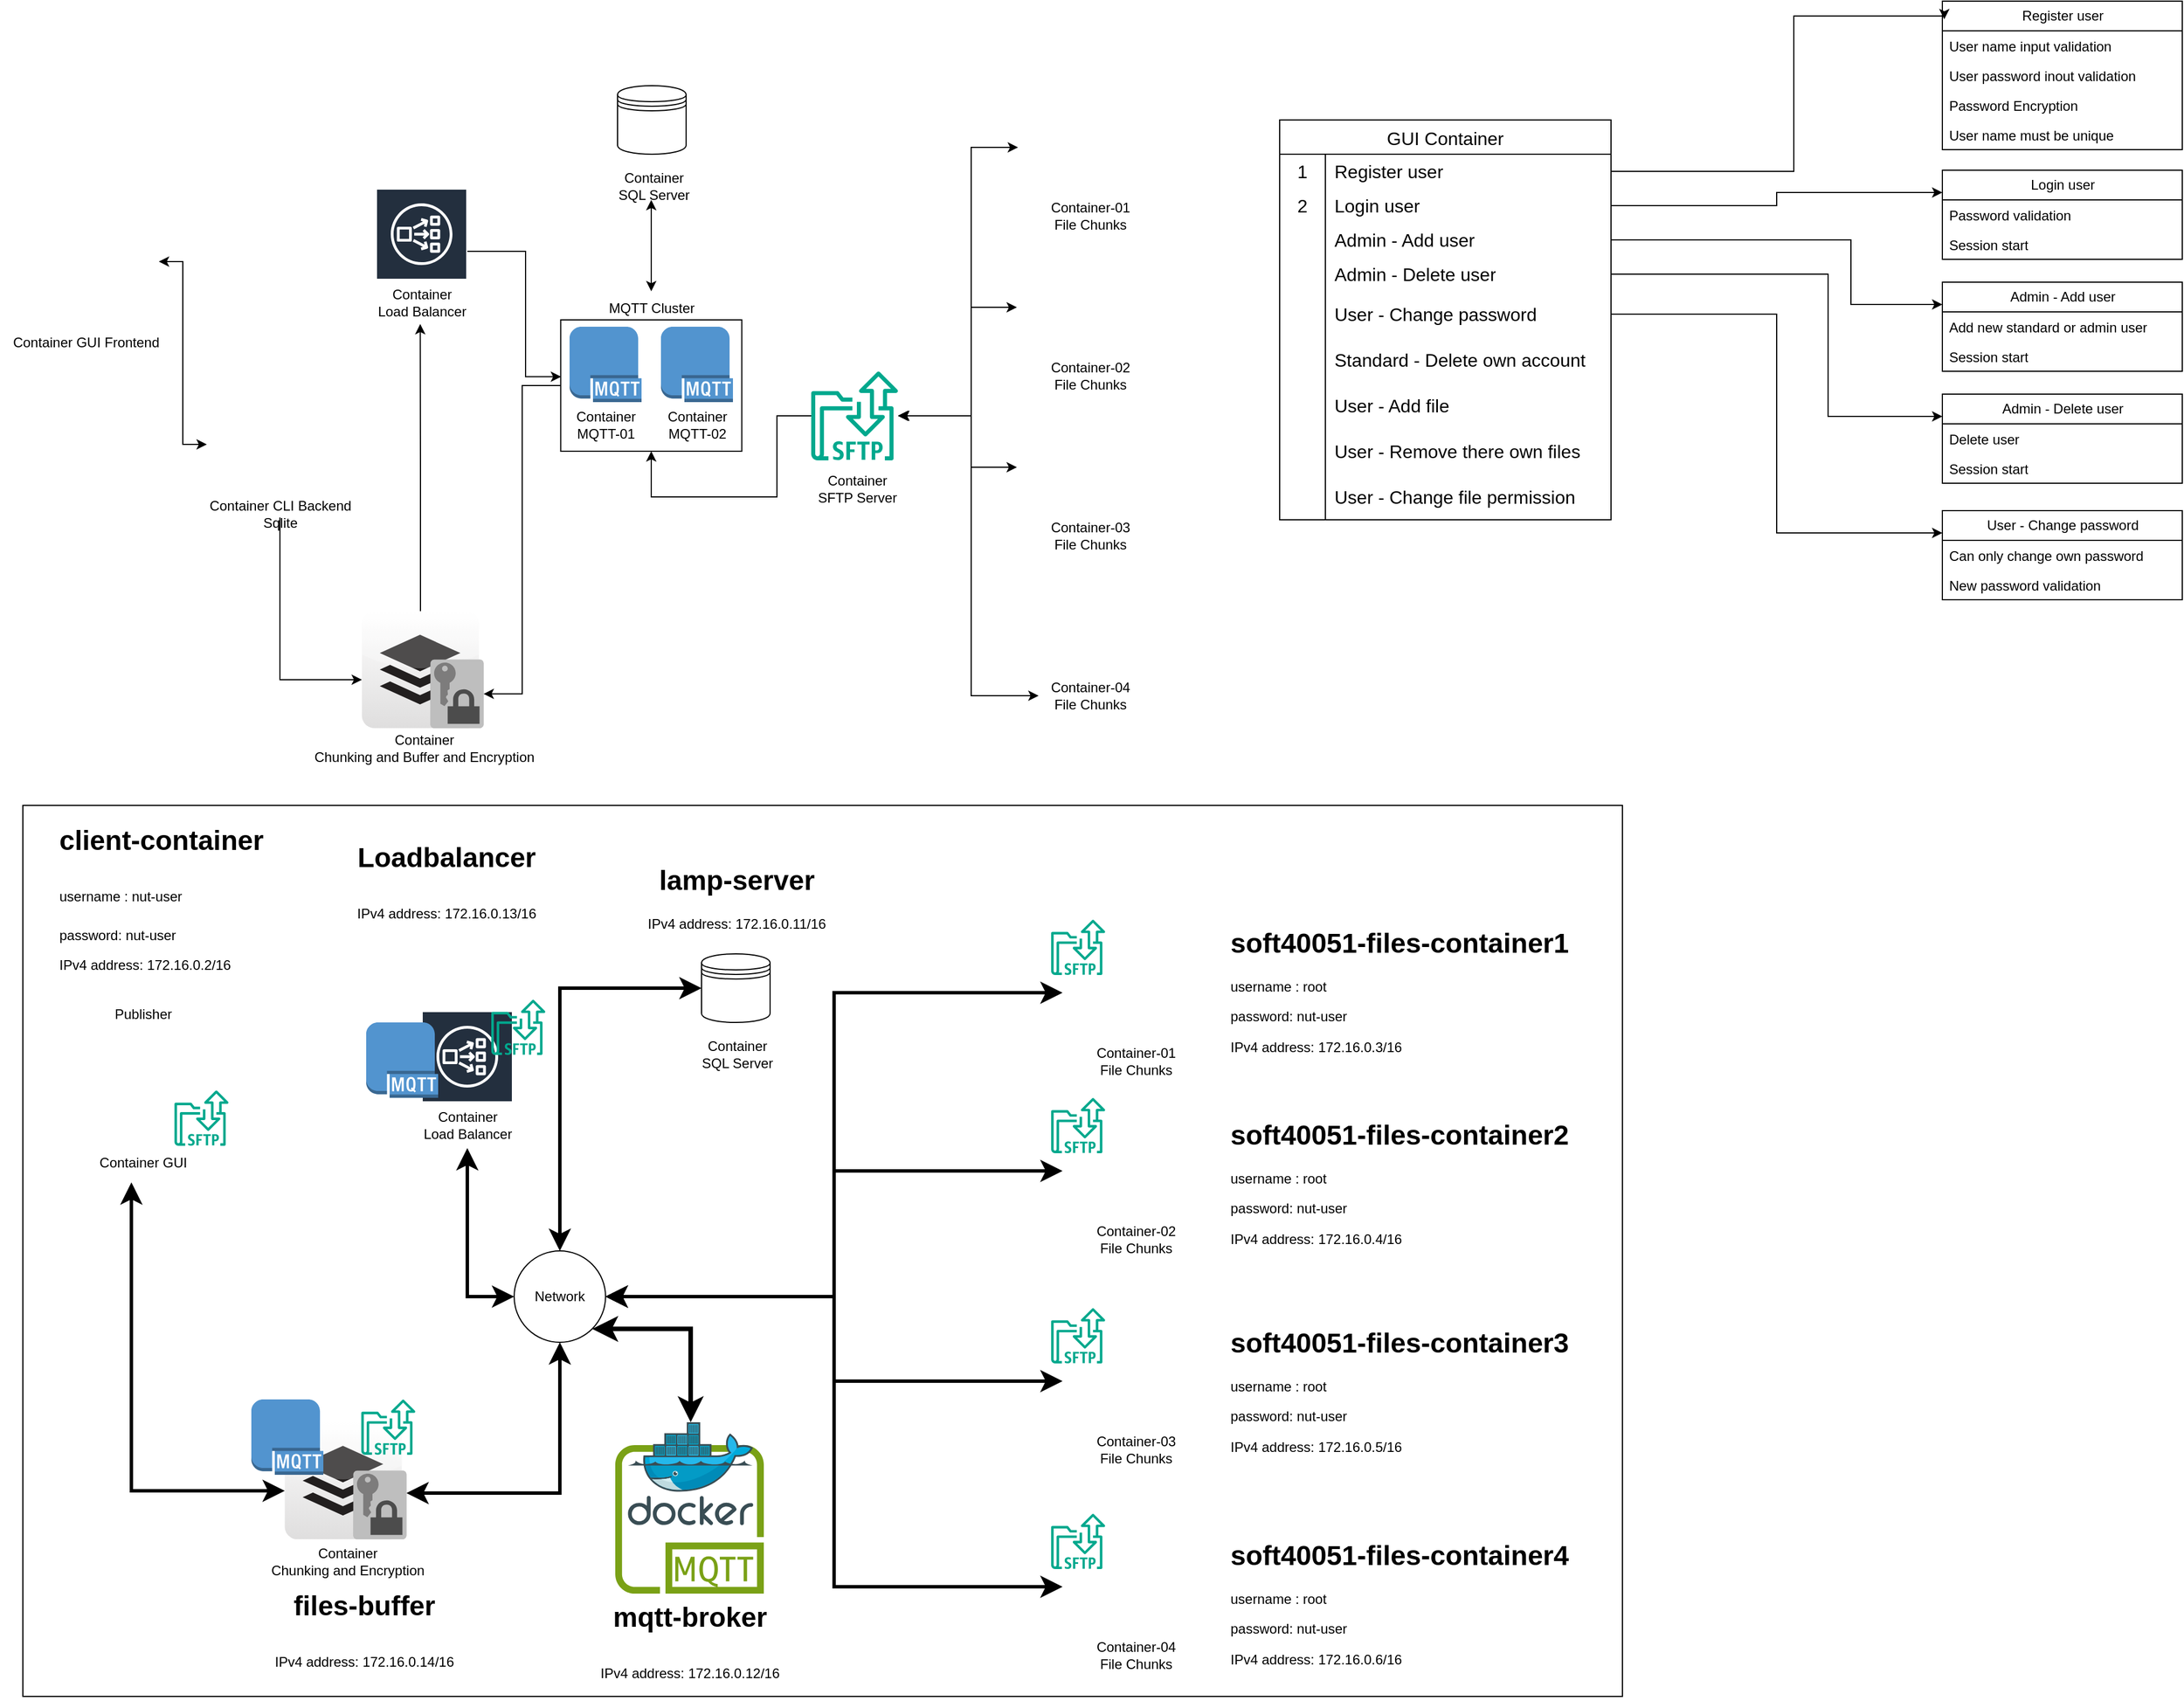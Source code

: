 <mxfile version="26.0.5">
  <diagram name="Page-1" id="fBCxJr5UXrpwC9snXGX0">
    <mxGraphModel dx="1466" dy="871" grid="1" gridSize="10" guides="1" tooltips="1" connect="1" arrows="1" fold="1" page="1" pageScale="1" pageWidth="827" pageHeight="1169" math="0" shadow="0">
      <root>
        <mxCell id="0" />
        <mxCell id="1" parent="0" />
        <mxCell id="r5tsoQ7lE0ctUDleTC7W-1" value="" style="rounded=0;whiteSpace=wrap;html=1;movable=1;resizable=1;rotatable=1;deletable=1;editable=1;locked=0;connectable=1;" vertex="1" parent="1">
          <mxGeometry x="50" y="740" width="1400" height="780" as="geometry" />
        </mxCell>
        <mxCell id="r5tsoQ7lE0ctUDleTC7W-26" value="" style="shape=image;html=1;verticalAlign=top;verticalLabelPosition=bottom;labelBackgroundColor=#ffffff;imageAspect=0;aspect=fixed;image=https://cdn0.iconfinder.com/data/icons/social-media-2104/24/social_media_social_media_logo_docker-128.png" vertex="1" parent="1">
          <mxGeometry x="300" y="830" width="200" height="200" as="geometry" />
        </mxCell>
        <mxCell id="r5tsoQ7lE0ctUDleTC7W-25" value="" style="shape=image;html=1;verticalAlign=top;verticalLabelPosition=bottom;labelBackgroundColor=#ffffff;imageAspect=0;aspect=fixed;image=https://cdn0.iconfinder.com/data/icons/social-media-2104/24/social_media_social_media_logo_docker-128.png" vertex="1" parent="1">
          <mxGeometry x="200" y="1170" width="200" height="200" as="geometry" />
        </mxCell>
        <mxCell id="iENwheOLr7V-0xD90-o9-17" value="" style="group" parent="1" vertex="1" connectable="0">
          <mxGeometry x="200" y="360" width="150" height="145" as="geometry" />
        </mxCell>
        <mxCell id="iENwheOLr7V-0xD90-o9-15" value="Container CLI Backend&lt;div&gt;Sqlite&lt;/div&gt;" style="text;html=1;align=center;verticalAlign=middle;resizable=0;points=[];autosize=1;strokeColor=none;fillColor=none;" parent="iENwheOLr7V-0xD90-o9-17" vertex="1">
          <mxGeometry y="105" width="150" height="40" as="geometry" />
        </mxCell>
        <mxCell id="iENwheOLr7V-0xD90-o9-16" value="" style="shape=image;html=1;verticalAlign=top;verticalLabelPosition=bottom;labelBackgroundColor=#ffffff;imageAspect=0;aspect=fixed;image=https://cdn2.iconfinder.com/data/icons/boxicons-logos/24/bxl-docker-128.png" parent="iENwheOLr7V-0xD90-o9-17" vertex="1">
          <mxGeometry x="11" width="128" height="128" as="geometry" />
        </mxCell>
        <mxCell id="iENwheOLr7V-0xD90-o9-21" value="" style="group" parent="1" vertex="1" connectable="0">
          <mxGeometry x="30" y="200" width="150" height="150" as="geometry" />
        </mxCell>
        <mxCell id="iENwheOLr7V-0xD90-o9-4" value="Container GUI Frontend" style="text;html=1;align=center;verticalAlign=middle;resizable=0;points=[];autosize=1;strokeColor=none;fillColor=none;" parent="iENwheOLr7V-0xD90-o9-21" vertex="1">
          <mxGeometry y="120" width="150" height="30" as="geometry" />
        </mxCell>
        <mxCell id="iENwheOLr7V-0xD90-o9-20" value="" style="shape=image;html=1;verticalAlign=top;verticalLabelPosition=bottom;labelBackgroundColor=#ffffff;imageAspect=0;aspect=fixed;image=https://cdn2.iconfinder.com/data/icons/boxicons-logos/24/bxl-docker-128.png" parent="iENwheOLr7V-0xD90-o9-21" vertex="1">
          <mxGeometry x="11" width="128" height="128" as="geometry" />
        </mxCell>
        <mxCell id="iENwheOLr7V-0xD90-o9-31" value="" style="group" parent="1" vertex="1" connectable="0">
          <mxGeometry x="920" y="100" width="128" height="144" as="geometry" />
        </mxCell>
        <mxCell id="iENwheOLr7V-0xD90-o9-22" value="" style="shape=image;html=1;verticalAlign=top;verticalLabelPosition=bottom;labelBackgroundColor=#ffffff;imageAspect=0;aspect=fixed;image=https://cdn1.iconfinder.com/data/icons/unicons-line-vol-3/24/docker-128.png" parent="iENwheOLr7V-0xD90-o9-31" vertex="1">
          <mxGeometry width="128" height="128" as="geometry" />
        </mxCell>
        <mxCell id="iENwheOLr7V-0xD90-o9-23" value="Container-01&lt;div&gt;File Chunks&lt;/div&gt;" style="text;html=1;align=center;verticalAlign=middle;resizable=0;points=[];autosize=1;strokeColor=none;fillColor=none;" parent="iENwheOLr7V-0xD90-o9-31" vertex="1">
          <mxGeometry x="19" y="104" width="90" height="40" as="geometry" />
        </mxCell>
        <mxCell id="iENwheOLr7V-0xD90-o9-32" value="" style="group" parent="1" vertex="1" connectable="0">
          <mxGeometry x="920" y="240" width="128" height="144" as="geometry" />
        </mxCell>
        <mxCell id="iENwheOLr7V-0xD90-o9-27" value="" style="shape=image;html=1;verticalAlign=top;verticalLabelPosition=bottom;labelBackgroundColor=#ffffff;imageAspect=0;aspect=fixed;image=https://cdn1.iconfinder.com/data/icons/unicons-line-vol-3/24/docker-128.png" parent="iENwheOLr7V-0xD90-o9-32" vertex="1">
          <mxGeometry width="128" height="128" as="geometry" />
        </mxCell>
        <mxCell id="iENwheOLr7V-0xD90-o9-28" value="Container-02&lt;div&gt;File Chunks&lt;/div&gt;" style="text;html=1;align=center;verticalAlign=middle;resizable=0;points=[];autosize=1;strokeColor=none;fillColor=none;" parent="iENwheOLr7V-0xD90-o9-32" vertex="1">
          <mxGeometry x="19" y="104" width="90" height="40" as="geometry" />
        </mxCell>
        <mxCell id="iENwheOLr7V-0xD90-o9-33" value="" style="group" parent="1" vertex="1" connectable="0">
          <mxGeometry x="920" y="380" width="128" height="144" as="geometry" />
        </mxCell>
        <mxCell id="iENwheOLr7V-0xD90-o9-29" value="" style="shape=image;html=1;verticalAlign=top;verticalLabelPosition=bottom;labelBackgroundColor=#ffffff;imageAspect=0;aspect=fixed;image=https://cdn1.iconfinder.com/data/icons/unicons-line-vol-3/24/docker-128.png" parent="iENwheOLr7V-0xD90-o9-33" vertex="1">
          <mxGeometry width="128" height="128" as="geometry" />
        </mxCell>
        <mxCell id="iENwheOLr7V-0xD90-o9-30" value="Container-03&lt;div&gt;File Chunks&lt;/div&gt;" style="text;html=1;align=center;verticalAlign=middle;resizable=0;points=[];autosize=1;strokeColor=none;fillColor=none;" parent="iENwheOLr7V-0xD90-o9-33" vertex="1">
          <mxGeometry x="19" y="104" width="90" height="40" as="geometry" />
        </mxCell>
        <mxCell id="iENwheOLr7V-0xD90-o9-34" value="" style="group" parent="1" vertex="1" connectable="0">
          <mxGeometry x="920" y="520" width="128" height="144" as="geometry" />
        </mxCell>
        <mxCell id="iENwheOLr7V-0xD90-o9-35" value="" style="shape=image;html=1;verticalAlign=top;verticalLabelPosition=bottom;labelBackgroundColor=#ffffff;imageAspect=0;aspect=fixed;image=https://cdn1.iconfinder.com/data/icons/unicons-line-vol-3/24/docker-128.png" parent="iENwheOLr7V-0xD90-o9-34" vertex="1">
          <mxGeometry width="128" height="128" as="geometry" />
        </mxCell>
        <mxCell id="iENwheOLr7V-0xD90-o9-36" value="Container-04&lt;div&gt;File Chunks&lt;/div&gt;" style="text;html=1;align=center;verticalAlign=middle;resizable=0;points=[];autosize=1;strokeColor=none;fillColor=none;" parent="iENwheOLr7V-0xD90-o9-34" vertex="1">
          <mxGeometry x="19" y="104" width="90" height="40" as="geometry" />
        </mxCell>
        <mxCell id="iENwheOLr7V-0xD90-o9-38" style="edgeStyle=orthogonalEdgeStyle;rounded=0;orthogonalLoop=1;jettySize=auto;html=1;entryX=0;entryY=0.5;entryDx=0;entryDy=0;startArrow=classic;startFill=1;" parent="1" source="iENwheOLr7V-0xD90-o9-20" target="iENwheOLr7V-0xD90-o9-16" edge="1">
          <mxGeometry relative="1" as="geometry" />
        </mxCell>
        <mxCell id="iENwheOLr7V-0xD90-o9-42" style="edgeStyle=orthogonalEdgeStyle;rounded=0;orthogonalLoop=1;jettySize=auto;html=1;startArrow=classic;startFill=1;" parent="1" edge="1">
          <mxGeometry relative="1" as="geometry">
            <mxPoint x="921" y="164" as="sourcePoint" />
            <mxPoint x="817" y="399" as="targetPoint" />
            <Array as="points">
              <mxPoint x="880" y="164" />
              <mxPoint x="880" y="399" />
            </Array>
          </mxGeometry>
        </mxCell>
        <mxCell id="iENwheOLr7V-0xD90-o9-43" style="edgeStyle=orthogonalEdgeStyle;rounded=0;orthogonalLoop=1;jettySize=auto;html=1;startArrow=classic;startFill=1;" parent="1" source="iENwheOLr7V-0xD90-o9-27" target="iENwheOLr7V-0xD90-o9-41" edge="1">
          <mxGeometry relative="1" as="geometry">
            <Array as="points">
              <mxPoint x="880" y="304" />
              <mxPoint x="880" y="399" />
            </Array>
          </mxGeometry>
        </mxCell>
        <mxCell id="iENwheOLr7V-0xD90-o9-44" style="edgeStyle=orthogonalEdgeStyle;rounded=0;orthogonalLoop=1;jettySize=auto;html=1;startArrow=classic;startFill=1;" parent="1" source="iENwheOLr7V-0xD90-o9-29" target="iENwheOLr7V-0xD90-o9-41" edge="1">
          <mxGeometry relative="1" as="geometry">
            <Array as="points">
              <mxPoint x="880" y="444" />
              <mxPoint x="880" y="399" />
            </Array>
          </mxGeometry>
        </mxCell>
        <mxCell id="iENwheOLr7V-0xD90-o9-45" style="edgeStyle=orthogonalEdgeStyle;rounded=0;orthogonalLoop=1;jettySize=auto;html=1;startArrow=classic;startFill=1;" parent="1" source="iENwheOLr7V-0xD90-o9-36" target="iENwheOLr7V-0xD90-o9-41" edge="1">
          <mxGeometry relative="1" as="geometry">
            <Array as="points">
              <mxPoint x="880" y="644" />
              <mxPoint x="880" y="399" />
            </Array>
          </mxGeometry>
        </mxCell>
        <mxCell id="iENwheOLr7V-0xD90-o9-51" value="" style="group" parent="1" vertex="1" connectable="0">
          <mxGeometry x="556.5" y="110" width="90" height="108" as="geometry" />
        </mxCell>
        <mxCell id="iENwheOLr7V-0xD90-o9-24" value="" style="shape=datastore;whiteSpace=wrap;html=1;" parent="iENwheOLr7V-0xD90-o9-51" vertex="1">
          <mxGeometry x="14" width="60" height="60" as="geometry" />
        </mxCell>
        <mxCell id="iENwheOLr7V-0xD90-o9-26" value="&lt;div&gt;Container&lt;/div&gt;SQL Server" style="text;html=1;align=center;verticalAlign=middle;resizable=0;points=[];autosize=1;strokeColor=none;fillColor=none;" parent="iENwheOLr7V-0xD90-o9-51" vertex="1">
          <mxGeometry y="68" width="90" height="40" as="geometry" />
        </mxCell>
        <mxCell id="iENwheOLr7V-0xD90-o9-53" value="" style="group" parent="1" vertex="1" connectable="0">
          <mxGeometry x="735" y="360" width="90" height="123" as="geometry" />
        </mxCell>
        <mxCell id="iENwheOLr7V-0xD90-o9-41" value="" style="sketch=0;outlineConnect=0;fontColor=#232F3E;gradientColor=none;fillColor=#01A88D;strokeColor=none;dashed=0;verticalLabelPosition=bottom;verticalAlign=top;align=center;html=1;fontSize=12;fontStyle=0;aspect=fixed;shape=mxgraph.aws4.transfer_for_sftp_resource;" parent="iENwheOLr7V-0xD90-o9-53" vertex="1">
          <mxGeometry x="5" width="76" height="78" as="geometry" />
        </mxCell>
        <mxCell id="iENwheOLr7V-0xD90-o9-52" value="&lt;div&gt;Container&lt;/div&gt;SFTP Server" style="text;html=1;align=center;verticalAlign=middle;resizable=0;points=[];autosize=1;strokeColor=none;fillColor=none;" parent="iENwheOLr7V-0xD90-o9-53" vertex="1">
          <mxGeometry y="83" width="90" height="40" as="geometry" />
        </mxCell>
        <mxCell id="iENwheOLr7V-0xD90-o9-58" value="" style="group" parent="1" vertex="1" connectable="0">
          <mxGeometry x="330" y="570" width="181" height="140" as="geometry" />
        </mxCell>
        <mxCell id="iENwheOLr7V-0xD90-o9-56" value="&lt;div&gt;Container&lt;/div&gt;Chunking and Buffer and Encryption" style="text;html=1;align=center;verticalAlign=middle;resizable=0;points=[];autosize=1;strokeColor=none;fillColor=none;" parent="iENwheOLr7V-0xD90-o9-58" vertex="1">
          <mxGeometry x="-39" y="100" width="220" height="40" as="geometry" />
        </mxCell>
        <mxCell id="iENwheOLr7V-0xD90-o9-57" value="" style="group" parent="iENwheOLr7V-0xD90-o9-58" vertex="1" connectable="0">
          <mxGeometry x="16.75" width="106.5" height="102.4" as="geometry" />
        </mxCell>
        <mxCell id="iENwheOLr7V-0xD90-o9-54" value="" style="dashed=0;outlineConnect=0;html=1;align=center;labelPosition=center;verticalLabelPosition=bottom;verticalAlign=top;shape=mxgraph.webicons.buffer;gradientColor=#DFDEDE" parent="iENwheOLr7V-0xD90-o9-57" vertex="1">
          <mxGeometry width="102.4" height="102.4" as="geometry" />
        </mxCell>
        <mxCell id="iENwheOLr7V-0xD90-o9-55" value="" style="outlineConnect=0;dashed=0;verticalLabelPosition=bottom;verticalAlign=top;align=center;html=1;shape=mxgraph.aws3.data_encryption_key;fillColor=#7D7C7C;gradientColor=none;" parent="iENwheOLr7V-0xD90-o9-57" vertex="1">
          <mxGeometry x="60" y="42.4" width="46.5" height="60" as="geometry" />
        </mxCell>
        <mxCell id="iENwheOLr7V-0xD90-o9-59" style="edgeStyle=orthogonalEdgeStyle;rounded=0;orthogonalLoop=1;jettySize=auto;html=1;" parent="1" source="iENwheOLr7V-0xD90-o9-16" target="iENwheOLr7V-0xD90-o9-54" edge="1">
          <mxGeometry relative="1" as="geometry">
            <Array as="points">
              <mxPoint x="275" y="630" />
            </Array>
          </mxGeometry>
        </mxCell>
        <mxCell id="iENwheOLr7V-0xD90-o9-60" style="edgeStyle=orthogonalEdgeStyle;rounded=0;orthogonalLoop=1;jettySize=auto;html=1;entryX=0.488;entryY=0.966;entryDx=0;entryDy=0;entryPerimeter=0;" parent="1" source="iENwheOLr7V-0xD90-o9-54" target="iENwheOLr7V-0xD90-o9-64" edge="1">
          <mxGeometry relative="1" as="geometry">
            <mxPoint x="399" y="330" as="targetPoint" />
          </mxGeometry>
        </mxCell>
        <mxCell id="iENwheOLr7V-0xD90-o9-61" style="edgeStyle=orthogonalEdgeStyle;rounded=0;orthogonalLoop=1;jettySize=auto;html=1;entryX=0.002;entryY=0.433;entryDx=0;entryDy=0;entryPerimeter=0;" parent="1" source="iENwheOLr7V-0xD90-o9-13" target="iENwheOLr7V-0xD90-o9-70" edge="1">
          <mxGeometry relative="1" as="geometry">
            <mxPoint x="500" y="350" as="targetPoint" />
            <Array as="points">
              <mxPoint x="490" y="255" />
              <mxPoint x="490" y="365" />
            </Array>
          </mxGeometry>
        </mxCell>
        <mxCell id="iENwheOLr7V-0xD90-o9-62" style="edgeStyle=orthogonalEdgeStyle;rounded=0;orthogonalLoop=1;jettySize=auto;html=1;startArrow=classic;startFill=1;" parent="1" source="iENwheOLr7V-0xD90-o9-18" edge="1">
          <mxGeometry relative="1" as="geometry">
            <mxPoint x="600" y="210" as="targetPoint" />
          </mxGeometry>
        </mxCell>
        <mxCell id="iENwheOLr7V-0xD90-o9-75" value="" style="group" parent="1" vertex="1" connectable="0">
          <mxGeometry x="520" y="290" width="160" height="140" as="geometry" />
        </mxCell>
        <mxCell id="iENwheOLr7V-0xD90-o9-18" value="&lt;div&gt;MQTT Cluster&lt;br&gt;&lt;/div&gt;" style="text;html=1;align=center;verticalAlign=middle;resizable=0;points=[];autosize=1;strokeColor=none;fillColor=none;" parent="iENwheOLr7V-0xD90-o9-75" vertex="1">
          <mxGeometry x="30" width="100" height="30" as="geometry" />
        </mxCell>
        <mxCell id="iENwheOLr7V-0xD90-o9-74" value="" style="group" parent="iENwheOLr7V-0xD90-o9-75" vertex="1" connectable="0">
          <mxGeometry y="25" width="160" height="115" as="geometry" />
        </mxCell>
        <mxCell id="iENwheOLr7V-0xD90-o9-70" value="" style="rounded=0;whiteSpace=wrap;html=1;" parent="iENwheOLr7V-0xD90-o9-74" vertex="1">
          <mxGeometry x="0.75" width="158.5" height="115" as="geometry" />
        </mxCell>
        <mxCell id="iENwheOLr7V-0xD90-o9-73" value="" style="group" parent="iENwheOLr7V-0xD90-o9-74" vertex="1" connectable="0">
          <mxGeometry y="6" width="160" height="106" as="geometry" />
        </mxCell>
        <mxCell id="iENwheOLr7V-0xD90-o9-71" value="" style="group" parent="iENwheOLr7V-0xD90-o9-73" vertex="1" connectable="0">
          <mxGeometry width="80" height="106" as="geometry" />
        </mxCell>
        <mxCell id="iENwheOLr7V-0xD90-o9-65" value="Container&lt;div&gt;MQTT-01&lt;/div&gt;" style="text;html=1;align=center;verticalAlign=middle;resizable=0;points=[];autosize=1;strokeColor=none;fillColor=none;" parent="iENwheOLr7V-0xD90-o9-71" vertex="1">
          <mxGeometry y="66" width="80" height="40" as="geometry" />
        </mxCell>
        <mxCell id="iENwheOLr7V-0xD90-o9-2" value="" style="outlineConnect=0;dashed=0;verticalLabelPosition=bottom;verticalAlign=top;align=center;html=1;shape=mxgraph.aws3.mqtt_protocol;fillColor=#5294CF;gradientColor=none;" parent="iENwheOLr7V-0xD90-o9-71" vertex="1">
          <mxGeometry x="8.5" width="63" height="66" as="geometry" />
        </mxCell>
        <mxCell id="iENwheOLr7V-0xD90-o9-72" value="" style="group" parent="iENwheOLr7V-0xD90-o9-73" vertex="1" connectable="0">
          <mxGeometry x="80" width="80" height="106" as="geometry" />
        </mxCell>
        <mxCell id="iENwheOLr7V-0xD90-o9-1" value="" style="outlineConnect=0;dashed=0;verticalLabelPosition=bottom;verticalAlign=top;align=center;html=1;shape=mxgraph.aws3.mqtt_protocol;fillColor=#5294CF;gradientColor=none;" parent="iENwheOLr7V-0xD90-o9-72" vertex="1">
          <mxGeometry x="8.5" width="63" height="66" as="geometry" />
        </mxCell>
        <mxCell id="iENwheOLr7V-0xD90-o9-66" value="Container&lt;div&gt;MQTT-02&lt;/div&gt;" style="text;html=1;align=center;verticalAlign=middle;resizable=0;points=[];autosize=1;strokeColor=none;fillColor=none;" parent="iENwheOLr7V-0xD90-o9-72" vertex="1">
          <mxGeometry y="66" width="80" height="40" as="geometry" />
        </mxCell>
        <mxCell id="iENwheOLr7V-0xD90-o9-67" style="edgeStyle=orthogonalEdgeStyle;rounded=0;orthogonalLoop=1;jettySize=auto;html=1;entryX=0.5;entryY=1;entryDx=0;entryDy=0;" parent="1" source="iENwheOLr7V-0xD90-o9-41" target="iENwheOLr7V-0xD90-o9-70" edge="1">
          <mxGeometry relative="1" as="geometry">
            <mxPoint x="600" y="440.0" as="targetPoint" />
            <Array as="points">
              <mxPoint x="710" y="399" />
              <mxPoint x="710" y="470" />
              <mxPoint x="600" y="470" />
            </Array>
          </mxGeometry>
        </mxCell>
        <mxCell id="iENwheOLr7V-0xD90-o9-76" value="" style="group" parent="1" vertex="1" connectable="0">
          <mxGeometry x="349" y="200" width="100" height="120" as="geometry" />
        </mxCell>
        <mxCell id="iENwheOLr7V-0xD90-o9-13" value="" style="sketch=0;outlineConnect=0;fontColor=#232F3E;gradientColor=none;strokeColor=#ffffff;fillColor=#232F3E;dashed=0;verticalLabelPosition=middle;verticalAlign=bottom;align=center;html=1;whiteSpace=wrap;fontSize=10;fontStyle=1;spacing=3;shape=mxgraph.aws4.productIcon;prIcon=mxgraph.aws4.network_load_balancer;" parent="iENwheOLr7V-0xD90-o9-76" vertex="1">
          <mxGeometry x="10" width="80" height="110" as="geometry" />
        </mxCell>
        <mxCell id="iENwheOLr7V-0xD90-o9-64" value="Container&lt;div&gt;Load Balancer&lt;/div&gt;" style="text;html=1;align=center;verticalAlign=middle;resizable=0;points=[];autosize=1;strokeColor=none;fillColor=none;" parent="iENwheOLr7V-0xD90-o9-76" vertex="1">
          <mxGeometry y="80" width="100" height="40" as="geometry" />
        </mxCell>
        <mxCell id="iENwheOLr7V-0xD90-o9-77" style="edgeStyle=orthogonalEdgeStyle;rounded=0;orthogonalLoop=1;jettySize=auto;html=1;entryX=1;entryY=0.5;entryDx=0;entryDy=0;entryPerimeter=0;" parent="1" source="iENwheOLr7V-0xD90-o9-70" target="iENwheOLr7V-0xD90-o9-55" edge="1">
          <mxGeometry relative="1" as="geometry" />
        </mxCell>
        <mxCell id="Zq17rg1jX2SKnbCowwP9-1" value="GUI Container" style="shape=table;startSize=30;container=1;collapsible=0;childLayout=tableLayout;fixedRows=1;rowLines=0;fontStyle=0;strokeColor=default;fontSize=16;" parent="1" vertex="1">
          <mxGeometry x="1150" y="140" width="290" height="350" as="geometry" />
        </mxCell>
        <mxCell id="Zq17rg1jX2SKnbCowwP9-2" value="" style="shape=tableRow;horizontal=0;startSize=0;swimlaneHead=0;swimlaneBody=0;top=0;left=0;bottom=0;right=0;collapsible=0;dropTarget=0;fillColor=none;points=[[0,0.5],[1,0.5]];portConstraint=eastwest;strokeColor=inherit;fontSize=16;" parent="Zq17rg1jX2SKnbCowwP9-1" vertex="1">
          <mxGeometry y="30" width="290" height="30" as="geometry" />
        </mxCell>
        <mxCell id="Zq17rg1jX2SKnbCowwP9-3" value="1" style="shape=partialRectangle;html=1;whiteSpace=wrap;connectable=0;fillColor=none;top=0;left=0;bottom=0;right=0;overflow=hidden;pointerEvents=1;strokeColor=inherit;fontSize=16;" parent="Zq17rg1jX2SKnbCowwP9-2" vertex="1">
          <mxGeometry width="40" height="30" as="geometry">
            <mxRectangle width="40" height="30" as="alternateBounds" />
          </mxGeometry>
        </mxCell>
        <mxCell id="Zq17rg1jX2SKnbCowwP9-4" value="Register user" style="shape=partialRectangle;html=1;whiteSpace=wrap;connectable=0;fillColor=none;top=0;left=0;bottom=0;right=0;align=left;spacingLeft=6;overflow=hidden;strokeColor=inherit;fontSize=16;" parent="Zq17rg1jX2SKnbCowwP9-2" vertex="1">
          <mxGeometry x="40" width="250" height="30" as="geometry">
            <mxRectangle width="250" height="30" as="alternateBounds" />
          </mxGeometry>
        </mxCell>
        <mxCell id="Zq17rg1jX2SKnbCowwP9-5" value="" style="shape=tableRow;horizontal=0;startSize=0;swimlaneHead=0;swimlaneBody=0;top=0;left=0;bottom=0;right=0;collapsible=0;dropTarget=0;fillColor=none;points=[[0,0.5],[1,0.5]];portConstraint=eastwest;strokeColor=inherit;fontSize=16;" parent="Zq17rg1jX2SKnbCowwP9-1" vertex="1">
          <mxGeometry y="60" width="290" height="30" as="geometry" />
        </mxCell>
        <mxCell id="Zq17rg1jX2SKnbCowwP9-6" value="2" style="shape=partialRectangle;html=1;whiteSpace=wrap;connectable=0;fillColor=none;top=0;left=0;bottom=0;right=0;overflow=hidden;strokeColor=inherit;fontSize=16;" parent="Zq17rg1jX2SKnbCowwP9-5" vertex="1">
          <mxGeometry width="40" height="30" as="geometry">
            <mxRectangle width="40" height="30" as="alternateBounds" />
          </mxGeometry>
        </mxCell>
        <mxCell id="Zq17rg1jX2SKnbCowwP9-7" value="Login user" style="shape=partialRectangle;html=1;whiteSpace=wrap;connectable=0;fillColor=none;top=0;left=0;bottom=0;right=0;align=left;spacingLeft=6;overflow=hidden;strokeColor=inherit;fontSize=16;" parent="Zq17rg1jX2SKnbCowwP9-5" vertex="1">
          <mxGeometry x="40" width="250" height="30" as="geometry">
            <mxRectangle width="250" height="30" as="alternateBounds" />
          </mxGeometry>
        </mxCell>
        <mxCell id="Zq17rg1jX2SKnbCowwP9-11" style="shape=tableRow;horizontal=0;startSize=0;swimlaneHead=0;swimlaneBody=0;top=0;left=0;bottom=0;right=0;collapsible=0;dropTarget=0;fillColor=none;points=[[0,0.5],[1,0.5]];portConstraint=eastwest;strokeColor=inherit;fontSize=16;" parent="Zq17rg1jX2SKnbCowwP9-1" vertex="1">
          <mxGeometry y="90" width="290" height="30" as="geometry" />
        </mxCell>
        <mxCell id="Zq17rg1jX2SKnbCowwP9-12" value="" style="shape=partialRectangle;html=1;whiteSpace=wrap;connectable=0;fillColor=none;top=0;left=0;bottom=0;right=0;overflow=hidden;strokeColor=inherit;fontSize=16;" parent="Zq17rg1jX2SKnbCowwP9-11" vertex="1">
          <mxGeometry width="40" height="30" as="geometry">
            <mxRectangle width="40" height="30" as="alternateBounds" />
          </mxGeometry>
        </mxCell>
        <mxCell id="Zq17rg1jX2SKnbCowwP9-13" value="Admin - Add user" style="shape=partialRectangle;html=1;whiteSpace=wrap;connectable=0;fillColor=none;top=0;left=0;bottom=0;right=0;align=left;spacingLeft=6;overflow=hidden;strokeColor=inherit;fontSize=16;" parent="Zq17rg1jX2SKnbCowwP9-11" vertex="1">
          <mxGeometry x="40" width="250" height="30" as="geometry">
            <mxRectangle width="250" height="30" as="alternateBounds" />
          </mxGeometry>
        </mxCell>
        <mxCell id="Zq17rg1jX2SKnbCowwP9-14" style="shape=tableRow;horizontal=0;startSize=0;swimlaneHead=0;swimlaneBody=0;top=0;left=0;bottom=0;right=0;collapsible=0;dropTarget=0;fillColor=none;points=[[0,0.5],[1,0.5]];portConstraint=eastwest;strokeColor=inherit;fontSize=16;" parent="Zq17rg1jX2SKnbCowwP9-1" vertex="1">
          <mxGeometry y="120" width="290" height="30" as="geometry" />
        </mxCell>
        <mxCell id="Zq17rg1jX2SKnbCowwP9-15" value="" style="shape=partialRectangle;html=1;whiteSpace=wrap;connectable=0;fillColor=none;top=0;left=0;bottom=0;right=0;overflow=hidden;strokeColor=inherit;fontSize=16;" parent="Zq17rg1jX2SKnbCowwP9-14" vertex="1">
          <mxGeometry width="40" height="30" as="geometry">
            <mxRectangle width="40" height="30" as="alternateBounds" />
          </mxGeometry>
        </mxCell>
        <mxCell id="Zq17rg1jX2SKnbCowwP9-16" value="Admin - Delete user" style="shape=partialRectangle;html=1;whiteSpace=wrap;connectable=0;fillColor=none;top=0;left=0;bottom=0;right=0;align=left;spacingLeft=6;overflow=hidden;strokeColor=inherit;fontSize=16;" parent="Zq17rg1jX2SKnbCowwP9-14" vertex="1">
          <mxGeometry x="40" width="250" height="30" as="geometry">
            <mxRectangle width="250" height="30" as="alternateBounds" />
          </mxGeometry>
        </mxCell>
        <mxCell id="Zq17rg1jX2SKnbCowwP9-20" style="shape=tableRow;horizontal=0;startSize=0;swimlaneHead=0;swimlaneBody=0;top=0;left=0;bottom=0;right=0;collapsible=0;dropTarget=0;fillColor=none;points=[[0,0.5],[1,0.5]];portConstraint=eastwest;strokeColor=inherit;fontSize=16;" parent="Zq17rg1jX2SKnbCowwP9-1" vertex="1">
          <mxGeometry y="150" width="290" height="40" as="geometry" />
        </mxCell>
        <mxCell id="Zq17rg1jX2SKnbCowwP9-21" value="" style="shape=partialRectangle;html=1;whiteSpace=wrap;connectable=0;fillColor=none;top=0;left=0;bottom=0;right=0;overflow=hidden;strokeColor=inherit;fontSize=16;" parent="Zq17rg1jX2SKnbCowwP9-20" vertex="1">
          <mxGeometry width="40" height="40" as="geometry">
            <mxRectangle width="40" height="40" as="alternateBounds" />
          </mxGeometry>
        </mxCell>
        <mxCell id="Zq17rg1jX2SKnbCowwP9-22" value="User - Change password" style="shape=partialRectangle;html=1;whiteSpace=wrap;connectable=0;fillColor=none;top=0;left=0;bottom=0;right=0;align=left;spacingLeft=6;overflow=hidden;strokeColor=inherit;fontSize=16;" parent="Zq17rg1jX2SKnbCowwP9-20" vertex="1">
          <mxGeometry x="40" width="250" height="40" as="geometry">
            <mxRectangle width="250" height="40" as="alternateBounds" />
          </mxGeometry>
        </mxCell>
        <mxCell id="Zq17rg1jX2SKnbCowwP9-26" style="shape=tableRow;horizontal=0;startSize=0;swimlaneHead=0;swimlaneBody=0;top=0;left=0;bottom=0;right=0;collapsible=0;dropTarget=0;fillColor=none;points=[[0,0.5],[1,0.5]];portConstraint=eastwest;strokeColor=inherit;fontSize=16;" parent="Zq17rg1jX2SKnbCowwP9-1" vertex="1">
          <mxGeometry y="190" width="290" height="40" as="geometry" />
        </mxCell>
        <mxCell id="Zq17rg1jX2SKnbCowwP9-27" style="shape=partialRectangle;html=1;whiteSpace=wrap;connectable=0;fillColor=none;top=0;left=0;bottom=0;right=0;overflow=hidden;strokeColor=inherit;fontSize=16;" parent="Zq17rg1jX2SKnbCowwP9-26" vertex="1">
          <mxGeometry width="40" height="40" as="geometry">
            <mxRectangle width="40" height="40" as="alternateBounds" />
          </mxGeometry>
        </mxCell>
        <mxCell id="Zq17rg1jX2SKnbCowwP9-28" value="Standard - Delete own account" style="shape=partialRectangle;html=1;whiteSpace=wrap;connectable=0;fillColor=none;top=0;left=0;bottom=0;right=0;align=left;spacingLeft=6;overflow=hidden;strokeColor=inherit;fontSize=16;" parent="Zq17rg1jX2SKnbCowwP9-26" vertex="1">
          <mxGeometry x="40" width="250" height="40" as="geometry">
            <mxRectangle width="250" height="40" as="alternateBounds" />
          </mxGeometry>
        </mxCell>
        <mxCell id="Zq17rg1jX2SKnbCowwP9-29" style="shape=tableRow;horizontal=0;startSize=0;swimlaneHead=0;swimlaneBody=0;top=0;left=0;bottom=0;right=0;collapsible=0;dropTarget=0;fillColor=none;points=[[0,0.5],[1,0.5]];portConstraint=eastwest;strokeColor=inherit;fontSize=16;" parent="Zq17rg1jX2SKnbCowwP9-1" vertex="1">
          <mxGeometry y="230" width="290" height="40" as="geometry" />
        </mxCell>
        <mxCell id="Zq17rg1jX2SKnbCowwP9-30" style="shape=partialRectangle;html=1;whiteSpace=wrap;connectable=0;fillColor=none;top=0;left=0;bottom=0;right=0;overflow=hidden;strokeColor=inherit;fontSize=16;" parent="Zq17rg1jX2SKnbCowwP9-29" vertex="1">
          <mxGeometry width="40" height="40" as="geometry">
            <mxRectangle width="40" height="40" as="alternateBounds" />
          </mxGeometry>
        </mxCell>
        <mxCell id="Zq17rg1jX2SKnbCowwP9-31" value="User - Add file" style="shape=partialRectangle;html=1;whiteSpace=wrap;connectable=0;fillColor=none;top=0;left=0;bottom=0;right=0;align=left;spacingLeft=6;overflow=hidden;strokeColor=inherit;fontSize=16;" parent="Zq17rg1jX2SKnbCowwP9-29" vertex="1">
          <mxGeometry x="40" width="250" height="40" as="geometry">
            <mxRectangle width="250" height="40" as="alternateBounds" />
          </mxGeometry>
        </mxCell>
        <mxCell id="Zq17rg1jX2SKnbCowwP9-32" style="shape=tableRow;horizontal=0;startSize=0;swimlaneHead=0;swimlaneBody=0;top=0;left=0;bottom=0;right=0;collapsible=0;dropTarget=0;fillColor=none;points=[[0,0.5],[1,0.5]];portConstraint=eastwest;strokeColor=inherit;fontSize=16;" parent="Zq17rg1jX2SKnbCowwP9-1" vertex="1">
          <mxGeometry y="270" width="290" height="40" as="geometry" />
        </mxCell>
        <mxCell id="Zq17rg1jX2SKnbCowwP9-33" style="shape=partialRectangle;html=1;whiteSpace=wrap;connectable=0;fillColor=none;top=0;left=0;bottom=0;right=0;overflow=hidden;strokeColor=inherit;fontSize=16;" parent="Zq17rg1jX2SKnbCowwP9-32" vertex="1">
          <mxGeometry width="40" height="40" as="geometry">
            <mxRectangle width="40" height="40" as="alternateBounds" />
          </mxGeometry>
        </mxCell>
        <mxCell id="Zq17rg1jX2SKnbCowwP9-34" value="User - Remove there own files" style="shape=partialRectangle;html=1;whiteSpace=wrap;connectable=0;fillColor=none;top=0;left=0;bottom=0;right=0;align=left;spacingLeft=6;overflow=hidden;strokeColor=inherit;fontSize=16;" parent="Zq17rg1jX2SKnbCowwP9-32" vertex="1">
          <mxGeometry x="40" width="250" height="40" as="geometry">
            <mxRectangle width="250" height="40" as="alternateBounds" />
          </mxGeometry>
        </mxCell>
        <mxCell id="Zq17rg1jX2SKnbCowwP9-35" style="shape=tableRow;horizontal=0;startSize=0;swimlaneHead=0;swimlaneBody=0;top=0;left=0;bottom=0;right=0;collapsible=0;dropTarget=0;fillColor=none;points=[[0,0.5],[1,0.5]];portConstraint=eastwest;strokeColor=inherit;fontSize=16;" parent="Zq17rg1jX2SKnbCowwP9-1" vertex="1">
          <mxGeometry y="310" width="290" height="40" as="geometry" />
        </mxCell>
        <mxCell id="Zq17rg1jX2SKnbCowwP9-36" style="shape=partialRectangle;html=1;whiteSpace=wrap;connectable=0;fillColor=none;top=0;left=0;bottom=0;right=0;overflow=hidden;strokeColor=inherit;fontSize=16;" parent="Zq17rg1jX2SKnbCowwP9-35" vertex="1">
          <mxGeometry width="40" height="40" as="geometry">
            <mxRectangle width="40" height="40" as="alternateBounds" />
          </mxGeometry>
        </mxCell>
        <mxCell id="Zq17rg1jX2SKnbCowwP9-37" value="User - Change file permission" style="shape=partialRectangle;html=1;whiteSpace=wrap;connectable=0;fillColor=none;top=0;left=0;bottom=0;right=0;align=left;spacingLeft=6;overflow=hidden;strokeColor=inherit;fontSize=16;" parent="Zq17rg1jX2SKnbCowwP9-35" vertex="1">
          <mxGeometry x="40" width="250" height="40" as="geometry">
            <mxRectangle width="250" height="40" as="alternateBounds" />
          </mxGeometry>
        </mxCell>
        <mxCell id="Zq17rg1jX2SKnbCowwP9-41" value="Register user" style="swimlane;fontStyle=0;childLayout=stackLayout;horizontal=1;startSize=26;fillColor=none;horizontalStack=0;resizeParent=1;resizeParentMax=0;resizeLast=0;collapsible=1;marginBottom=0;html=1;" parent="1" vertex="1">
          <mxGeometry x="1730" y="36" width="210" height="130" as="geometry" />
        </mxCell>
        <mxCell id="Zq17rg1jX2SKnbCowwP9-42" value="User name input validation" style="text;strokeColor=none;fillColor=none;align=left;verticalAlign=top;spacingLeft=4;spacingRight=4;overflow=hidden;rotatable=0;points=[[0,0.5],[1,0.5]];portConstraint=eastwest;whiteSpace=wrap;html=1;" parent="Zq17rg1jX2SKnbCowwP9-41" vertex="1">
          <mxGeometry y="26" width="210" height="26" as="geometry" />
        </mxCell>
        <mxCell id="Zq17rg1jX2SKnbCowwP9-43" value="User password inout validation" style="text;strokeColor=none;fillColor=none;align=left;verticalAlign=top;spacingLeft=4;spacingRight=4;overflow=hidden;rotatable=0;points=[[0,0.5],[1,0.5]];portConstraint=eastwest;whiteSpace=wrap;html=1;" parent="Zq17rg1jX2SKnbCowwP9-41" vertex="1">
          <mxGeometry y="52" width="210" height="26" as="geometry" />
        </mxCell>
        <mxCell id="Zq17rg1jX2SKnbCowwP9-50" value="Password Encryption&amp;nbsp;" style="text;strokeColor=none;fillColor=none;align=left;verticalAlign=top;spacingLeft=4;spacingRight=4;overflow=hidden;rotatable=0;points=[[0,0.5],[1,0.5]];portConstraint=eastwest;whiteSpace=wrap;html=1;" parent="Zq17rg1jX2SKnbCowwP9-41" vertex="1">
          <mxGeometry y="78" width="210" height="26" as="geometry" />
        </mxCell>
        <mxCell id="Zq17rg1jX2SKnbCowwP9-55" value="User name must be unique" style="text;strokeColor=none;fillColor=none;align=left;verticalAlign=top;spacingLeft=4;spacingRight=4;overflow=hidden;rotatable=0;points=[[0,0.5],[1,0.5]];portConstraint=eastwest;whiteSpace=wrap;html=1;" parent="Zq17rg1jX2SKnbCowwP9-41" vertex="1">
          <mxGeometry y="104" width="210" height="26" as="geometry" />
        </mxCell>
        <mxCell id="Zq17rg1jX2SKnbCowwP9-45" style="edgeStyle=orthogonalEdgeStyle;rounded=0;orthogonalLoop=1;jettySize=auto;html=1;entryX=0.008;entryY=0.122;entryDx=0;entryDy=0;entryPerimeter=0;" parent="1" source="Zq17rg1jX2SKnbCowwP9-2" target="Zq17rg1jX2SKnbCowwP9-41" edge="1">
          <mxGeometry relative="1" as="geometry">
            <Array as="points">
              <mxPoint x="1600" y="185" />
              <mxPoint x="1600" y="49" />
            </Array>
          </mxGeometry>
        </mxCell>
        <mxCell id="Zq17rg1jX2SKnbCowwP9-46" value="Login user" style="swimlane;fontStyle=0;childLayout=stackLayout;horizontal=1;startSize=26;fillColor=none;horizontalStack=0;resizeParent=1;resizeParentMax=0;resizeLast=0;collapsible=1;marginBottom=0;html=1;" parent="1" vertex="1">
          <mxGeometry x="1730" y="184" width="210" height="78" as="geometry" />
        </mxCell>
        <mxCell id="Zq17rg1jX2SKnbCowwP9-47" value="Password validation" style="text;strokeColor=none;fillColor=none;align=left;verticalAlign=top;spacingLeft=4;spacingRight=4;overflow=hidden;rotatable=0;points=[[0,0.5],[1,0.5]];portConstraint=eastwest;whiteSpace=wrap;html=1;" parent="Zq17rg1jX2SKnbCowwP9-46" vertex="1">
          <mxGeometry y="26" width="210" height="26" as="geometry" />
        </mxCell>
        <mxCell id="Zq17rg1jX2SKnbCowwP9-48" value="Session start" style="text;strokeColor=none;fillColor=none;align=left;verticalAlign=top;spacingLeft=4;spacingRight=4;overflow=hidden;rotatable=0;points=[[0,0.5],[1,0.5]];portConstraint=eastwest;whiteSpace=wrap;html=1;" parent="Zq17rg1jX2SKnbCowwP9-46" vertex="1">
          <mxGeometry y="52" width="210" height="26" as="geometry" />
        </mxCell>
        <mxCell id="Zq17rg1jX2SKnbCowwP9-49" style="edgeStyle=orthogonalEdgeStyle;rounded=0;orthogonalLoop=1;jettySize=auto;html=1;entryX=0;entryY=0.25;entryDx=0;entryDy=0;" parent="1" source="Zq17rg1jX2SKnbCowwP9-5" target="Zq17rg1jX2SKnbCowwP9-46" edge="1">
          <mxGeometry relative="1" as="geometry" />
        </mxCell>
        <mxCell id="Zq17rg1jX2SKnbCowwP9-51" value="Admin - Add user" style="swimlane;fontStyle=0;childLayout=stackLayout;horizontal=1;startSize=26;fillColor=none;horizontalStack=0;resizeParent=1;resizeParentMax=0;resizeLast=0;collapsible=1;marginBottom=0;html=1;" parent="1" vertex="1">
          <mxGeometry x="1730" y="282" width="210" height="78" as="geometry" />
        </mxCell>
        <mxCell id="Zq17rg1jX2SKnbCowwP9-52" value="Add new standard or admin user" style="text;strokeColor=none;fillColor=none;align=left;verticalAlign=top;spacingLeft=4;spacingRight=4;overflow=hidden;rotatable=0;points=[[0,0.5],[1,0.5]];portConstraint=eastwest;whiteSpace=wrap;html=1;" parent="Zq17rg1jX2SKnbCowwP9-51" vertex="1">
          <mxGeometry y="26" width="210" height="26" as="geometry" />
        </mxCell>
        <mxCell id="Zq17rg1jX2SKnbCowwP9-53" value="Session start" style="text;strokeColor=none;fillColor=none;align=left;verticalAlign=top;spacingLeft=4;spacingRight=4;overflow=hidden;rotatable=0;points=[[0,0.5],[1,0.5]];portConstraint=eastwest;whiteSpace=wrap;html=1;" parent="Zq17rg1jX2SKnbCowwP9-51" vertex="1">
          <mxGeometry y="52" width="210" height="26" as="geometry" />
        </mxCell>
        <mxCell id="Zq17rg1jX2SKnbCowwP9-54" style="edgeStyle=orthogonalEdgeStyle;rounded=0;orthogonalLoop=1;jettySize=auto;html=1;entryX=0;entryY=0.25;entryDx=0;entryDy=0;" parent="1" source="Zq17rg1jX2SKnbCowwP9-11" target="Zq17rg1jX2SKnbCowwP9-51" edge="1">
          <mxGeometry relative="1" as="geometry">
            <mxPoint x="1560" y="245" as="sourcePoint" />
            <Array as="points">
              <mxPoint x="1650" y="245" />
              <mxPoint x="1650" y="302" />
            </Array>
          </mxGeometry>
        </mxCell>
        <mxCell id="Zq17rg1jX2SKnbCowwP9-56" value="Admin - Delete user" style="swimlane;fontStyle=0;childLayout=stackLayout;horizontal=1;startSize=26;fillColor=none;horizontalStack=0;resizeParent=1;resizeParentMax=0;resizeLast=0;collapsible=1;marginBottom=0;html=1;" parent="1" vertex="1">
          <mxGeometry x="1730" y="380" width="210" height="78" as="geometry" />
        </mxCell>
        <mxCell id="Zq17rg1jX2SKnbCowwP9-57" value="Delete user&amp;nbsp;" style="text;strokeColor=none;fillColor=none;align=left;verticalAlign=top;spacingLeft=4;spacingRight=4;overflow=hidden;rotatable=0;points=[[0,0.5],[1,0.5]];portConstraint=eastwest;whiteSpace=wrap;html=1;" parent="Zq17rg1jX2SKnbCowwP9-56" vertex="1">
          <mxGeometry y="26" width="210" height="26" as="geometry" />
        </mxCell>
        <mxCell id="Zq17rg1jX2SKnbCowwP9-58" value="Session start" style="text;strokeColor=none;fillColor=none;align=left;verticalAlign=top;spacingLeft=4;spacingRight=4;overflow=hidden;rotatable=0;points=[[0,0.5],[1,0.5]];portConstraint=eastwest;whiteSpace=wrap;html=1;" parent="Zq17rg1jX2SKnbCowwP9-56" vertex="1">
          <mxGeometry y="52" width="210" height="26" as="geometry" />
        </mxCell>
        <mxCell id="Zq17rg1jX2SKnbCowwP9-59" style="edgeStyle=orthogonalEdgeStyle;rounded=0;orthogonalLoop=1;jettySize=auto;html=1;entryX=0;entryY=0.25;entryDx=0;entryDy=0;" parent="1" source="Zq17rg1jX2SKnbCowwP9-14" target="Zq17rg1jX2SKnbCowwP9-56" edge="1">
          <mxGeometry relative="1" as="geometry">
            <Array as="points">
              <mxPoint x="1630" y="275" />
              <mxPoint x="1630" y="400" />
            </Array>
          </mxGeometry>
        </mxCell>
        <mxCell id="Zq17rg1jX2SKnbCowwP9-60" value="User - Change password" style="swimlane;fontStyle=0;childLayout=stackLayout;horizontal=1;startSize=26;fillColor=none;horizontalStack=0;resizeParent=1;resizeParentMax=0;resizeLast=0;collapsible=1;marginBottom=0;html=1;" parent="1" vertex="1">
          <mxGeometry x="1730" y="482" width="210" height="78" as="geometry" />
        </mxCell>
        <mxCell id="Zq17rg1jX2SKnbCowwP9-61" value="Can only change own password" style="text;strokeColor=none;fillColor=none;align=left;verticalAlign=top;spacingLeft=4;spacingRight=4;overflow=hidden;rotatable=0;points=[[0,0.5],[1,0.5]];portConstraint=eastwest;whiteSpace=wrap;html=1;" parent="Zq17rg1jX2SKnbCowwP9-60" vertex="1">
          <mxGeometry y="26" width="210" height="26" as="geometry" />
        </mxCell>
        <mxCell id="Zq17rg1jX2SKnbCowwP9-62" value="New password validation" style="text;strokeColor=none;fillColor=none;align=left;verticalAlign=top;spacingLeft=4;spacingRight=4;overflow=hidden;rotatable=0;points=[[0,0.5],[1,0.5]];portConstraint=eastwest;whiteSpace=wrap;html=1;" parent="Zq17rg1jX2SKnbCowwP9-60" vertex="1">
          <mxGeometry y="52" width="210" height="26" as="geometry" />
        </mxCell>
        <mxCell id="Zq17rg1jX2SKnbCowwP9-63" style="edgeStyle=orthogonalEdgeStyle;rounded=0;orthogonalLoop=1;jettySize=auto;html=1;entryX=0;entryY=0.25;entryDx=0;entryDy=0;" parent="1" target="Zq17rg1jX2SKnbCowwP9-60" edge="1">
          <mxGeometry relative="1" as="geometry">
            <Array as="points">
              <mxPoint x="1620" y="305" />
              <mxPoint x="1620" y="502" />
            </Array>
          </mxGeometry>
        </mxCell>
        <mxCell id="Zq17rg1jX2SKnbCowwP9-67" style="edgeStyle=orthogonalEdgeStyle;rounded=0;orthogonalLoop=1;jettySize=auto;html=1;entryX=0;entryY=0.25;entryDx=0;entryDy=0;" parent="1" source="Zq17rg1jX2SKnbCowwP9-20" target="Zq17rg1jX2SKnbCowwP9-60" edge="1">
          <mxGeometry relative="1" as="geometry" />
        </mxCell>
        <mxCell id="Zq17rg1jX2SKnbCowwP9-126" value="" style="group" parent="1" vertex="1" connectable="0">
          <mxGeometry x="80" y="918" width="150" height="150" as="geometry" />
        </mxCell>
        <mxCell id="Zq17rg1jX2SKnbCowwP9-127" value="Container GUI" style="text;html=1;align=center;verticalAlign=middle;resizable=0;points=[];autosize=1;strokeColor=none;fillColor=none;" parent="Zq17rg1jX2SKnbCowwP9-126" vertex="1">
          <mxGeometry x="25" y="120" width="100" height="30" as="geometry" />
        </mxCell>
        <mxCell id="Zq17rg1jX2SKnbCowwP9-128" value="" style="shape=image;html=1;verticalAlign=top;verticalLabelPosition=bottom;labelBackgroundColor=#ffffff;imageAspect=0;aspect=fixed;image=https://cdn2.iconfinder.com/data/icons/boxicons-logos/24/bxl-docker-128.png" parent="Zq17rg1jX2SKnbCowwP9-126" vertex="1">
          <mxGeometry x="11" width="128" height="128" as="geometry" />
        </mxCell>
        <mxCell id="Zq17rg1jX2SKnbCowwP9-180" value="Publisher" style="text;html=1;align=center;verticalAlign=middle;resizable=0;points=[];autosize=1;strokeColor=none;fillColor=none;" parent="Zq17rg1jX2SKnbCowwP9-126" vertex="1">
          <mxGeometry x="40" y="-10" width="70" height="30" as="geometry" />
        </mxCell>
        <mxCell id="6AAeYjxkmN-nKX5uuphr-9" value="" style="sketch=0;outlineConnect=0;fontColor=#232F3E;gradientColor=none;fillColor=#01A88D;strokeColor=none;dashed=0;verticalLabelPosition=bottom;verticalAlign=top;align=center;html=1;fontSize=12;fontStyle=0;aspect=fixed;shape=mxgraph.aws4.transfer_for_sftp_resource;" parent="Zq17rg1jX2SKnbCowwP9-126" vertex="1">
          <mxGeometry x="102.711" y="71.47" width="47.289" height="48.533" as="geometry" />
        </mxCell>
        <mxCell id="Zq17rg1jX2SKnbCowwP9-141" style="edgeStyle=orthogonalEdgeStyle;rounded=0;orthogonalLoop=1;jettySize=auto;html=1;startArrow=classic;startFill=1;strokeWidth=3;startSize=10;endSize=10;" parent="1" edge="1" target="Zq17rg1jX2SKnbCowwP9-155">
          <mxGeometry relative="1" as="geometry">
            <mxPoint x="380" y="1340" as="targetPoint" />
            <Array as="points">
              <mxPoint x="145" y="1340" />
            </Array>
            <mxPoint x="145" y="1070" as="sourcePoint" />
          </mxGeometry>
        </mxCell>
        <mxCell id="Zq17rg1jX2SKnbCowwP9-146" value="" style="group" parent="1" vertex="1" connectable="0">
          <mxGeometry x="630" y="870" width="142" height="108" as="geometry" />
        </mxCell>
        <mxCell id="Zq17rg1jX2SKnbCowwP9-147" value="" style="shape=datastore;whiteSpace=wrap;html=1;" parent="Zq17rg1jX2SKnbCowwP9-146" vertex="1">
          <mxGeometry x="14" width="60" height="60" as="geometry" />
        </mxCell>
        <mxCell id="Zq17rg1jX2SKnbCowwP9-148" value="&lt;div&gt;Container&lt;/div&gt;SQL Server" style="text;html=1;align=center;verticalAlign=middle;resizable=0;points=[];autosize=1;strokeColor=none;fillColor=none;" parent="Zq17rg1jX2SKnbCowwP9-146" vertex="1">
          <mxGeometry y="68" width="90" height="40" as="geometry" />
        </mxCell>
        <mxCell id="r5tsoQ7lE0ctUDleTC7W-24" value="" style="shape=image;html=1;verticalAlign=top;verticalLabelPosition=bottom;labelBackgroundColor=#ffffff;imageAspect=0;aspect=fixed;image=https://cdn0.iconfinder.com/data/icons/social-media-2127/48/social_media_social_media_logo_docker-128.png" vertex="1" parent="Zq17rg1jX2SKnbCowwP9-146">
          <mxGeometry x="4" y="-44" width="128" height="128" as="geometry" />
        </mxCell>
        <mxCell id="Zq17rg1jX2SKnbCowwP9-160" style="edgeStyle=orthogonalEdgeStyle;rounded=0;orthogonalLoop=1;jettySize=auto;html=1;startArrow=classic;startFill=1;entryX=0;entryY=0.5;entryDx=0;entryDy=0;exitX=0.5;exitY=0;exitDx=0;exitDy=0;strokeWidth=3;startSize=10;endSize=10;" parent="1" source="iQQmtZfDFkLTtBI3yIXr-2" target="Zq17rg1jX2SKnbCowwP9-147" edge="1">
          <mxGeometry relative="1" as="geometry">
            <mxPoint x="640" y="930" as="targetPoint" />
            <mxPoint x="640" y="1010" as="sourcePoint" />
          </mxGeometry>
        </mxCell>
        <mxCell id="Zq17rg1jX2SKnbCowwP9-173" value="" style="group" parent="1" vertex="1" connectable="0">
          <mxGeometry x="389" y="920" width="118.29" height="120" as="geometry" />
        </mxCell>
        <mxCell id="Zq17rg1jX2SKnbCowwP9-174" value="" style="sketch=0;outlineConnect=0;fontColor=#232F3E;gradientColor=none;strokeColor=#ffffff;fillColor=#232F3E;dashed=0;verticalLabelPosition=middle;verticalAlign=bottom;align=center;html=1;whiteSpace=wrap;fontSize=10;fontStyle=1;spacing=3;shape=mxgraph.aws4.productIcon;prIcon=mxgraph.aws4.network_load_balancer;" parent="Zq17rg1jX2SKnbCowwP9-173" vertex="1">
          <mxGeometry x="10" width="80" height="110" as="geometry" />
        </mxCell>
        <mxCell id="Zq17rg1jX2SKnbCowwP9-175" value="Container&lt;div&gt;Load Balancer&lt;/div&gt;" style="text;html=1;align=center;verticalAlign=middle;resizable=0;points=[];autosize=1;strokeColor=none;fillColor=none;" parent="Zq17rg1jX2SKnbCowwP9-173" vertex="1">
          <mxGeometry y="80" width="100" height="40" as="geometry" />
        </mxCell>
        <mxCell id="Zq17rg1jX2SKnbCowwP9-181" value="" style="outlineConnect=0;dashed=0;verticalLabelPosition=bottom;verticalAlign=top;align=center;html=1;shape=mxgraph.aws3.mqtt_protocol;fillColor=#5294CF;gradientColor=none;" parent="Zq17rg1jX2SKnbCowwP9-173" vertex="1">
          <mxGeometry x="-38.5" y="10" width="63" height="66" as="geometry" />
        </mxCell>
        <mxCell id="r5tsoQ7lE0ctUDleTC7W-3" value="" style="sketch=0;outlineConnect=0;fontColor=#232F3E;gradientColor=none;fillColor=#01A88D;strokeColor=none;dashed=0;verticalLabelPosition=bottom;verticalAlign=top;align=center;html=1;fontSize=12;fontStyle=0;aspect=fixed;shape=mxgraph.aws4.transfer_for_sftp_resource;" vertex="1" parent="Zq17rg1jX2SKnbCowwP9-173">
          <mxGeometry x="71.001" y="-10" width="47.289" height="48.533" as="geometry" />
        </mxCell>
        <mxCell id="Zq17rg1jX2SKnbCowwP9-176" style="edgeStyle=orthogonalEdgeStyle;rounded=0;orthogonalLoop=1;jettySize=auto;html=1;entryX=0;entryY=0.5;entryDx=0;entryDy=0;startArrow=classic;startFill=1;strokeWidth=3;startSize=10;endSize=10;" parent="1" source="Zq17rg1jX2SKnbCowwP9-175" target="iQQmtZfDFkLTtBI3yIXr-2" edge="1">
          <mxGeometry relative="1" as="geometry">
            <mxPoint x="560.75" y="1092.571" as="sourcePoint" />
          </mxGeometry>
        </mxCell>
        <mxCell id="0iOlpLvjKO9F5i5iRlph-5" value="&lt;h1 style=&quot;margin-top: 0px;&quot;&gt;lamp-server&lt;/h1&gt;&lt;p&gt;IPv4 address: 172.16.0.11/16&lt;/p&gt;" style="text;html=1;whiteSpace=wrap;overflow=hidden;rounded=0;align=center;" parent="1" vertex="1">
          <mxGeometry x="590" y="785" width="170" height="70" as="geometry" />
        </mxCell>
        <mxCell id="0iOlpLvjKO9F5i5iRlph-6" value="&lt;h1 style=&quot;margin-top: 0px;&quot;&gt;client-container&lt;/h1&gt;&lt;h1 style=&quot;margin-top: 0px;&quot;&gt;&lt;span style=&quot;font-size: 12px; font-weight: normal;&quot;&gt;username :&amp;nbsp;&lt;/span&gt;&lt;span style=&quot;font-size: 12px; font-weight: 400;&quot;&gt;nut-user&lt;/span&gt;&lt;br&gt;&lt;/h1&gt;&lt;p&gt;password: nut-user&lt;/p&gt;&lt;p&gt;IPv4 address: 172.16.0.2/16&lt;/p&gt;" style="text;html=1;whiteSpace=wrap;overflow=hidden;rounded=0;" parent="1" vertex="1">
          <mxGeometry x="80" y="750" width="260" height="140" as="geometry" />
        </mxCell>
        <mxCell id="iQQmtZfDFkLTtBI3yIXr-2" value="Network" style="ellipse;whiteSpace=wrap;html=1;aspect=fixed;" parent="1" vertex="1">
          <mxGeometry x="480" y="1130" width="80" height="80" as="geometry" />
        </mxCell>
        <mxCell id="6AAeYjxkmN-nKX5uuphr-2" value="&lt;h1 style=&quot;margin-top: 0px;&quot;&gt;Loadbalancer&lt;/h1&gt;&lt;h1 style=&quot;margin-top: 0px;&quot;&gt;&lt;span style=&quot;font-size: 12px; font-weight: normal;&quot;&gt;IPv4 address: 172.16.0.13/16&lt;/span&gt;&lt;br&gt;&lt;/h1&gt;" style="text;html=1;whiteSpace=wrap;overflow=hidden;rounded=0;align=center;" parent="1" vertex="1">
          <mxGeometry x="325.5" y="765" width="190" height="90" as="geometry" />
        </mxCell>
        <mxCell id="6AAeYjxkmN-nKX5uuphr-3" style="edgeStyle=orthogonalEdgeStyle;rounded=0;orthogonalLoop=1;jettySize=auto;html=1;startArrow=classic;startFill=1;strokeWidth=3;endSize=10;startSize=10;" parent="1" source="Zq17rg1jX2SKnbCowwP9-156" target="iQQmtZfDFkLTtBI3yIXr-2" edge="1">
          <mxGeometry relative="1" as="geometry">
            <Array as="points">
              <mxPoint x="520" y="1342" />
            </Array>
          </mxGeometry>
        </mxCell>
        <mxCell id="6AAeYjxkmN-nKX5uuphr-11" value="" style="group" parent="1" vertex="1" connectable="0">
          <mxGeometry x="250" y="1260" width="193.5" height="250" as="geometry" />
        </mxCell>
        <mxCell id="Zq17rg1jX2SKnbCowwP9-152" value="" style="group" parent="6AAeYjxkmN-nKX5uuphr-11" vertex="1" connectable="0">
          <mxGeometry x="12.5" y="20" width="181" height="230" as="geometry" />
        </mxCell>
        <mxCell id="Zq17rg1jX2SKnbCowwP9-153" value="&lt;div&gt;Container&lt;/div&gt;&lt;div&gt;Chunking and Encryption&lt;br&gt;&lt;/div&gt;" style="text;html=1;align=center;verticalAlign=middle;resizable=0;points=[];autosize=1;strokeColor=none;fillColor=none;" parent="Zq17rg1jX2SKnbCowwP9-152" vertex="1">
          <mxGeometry x="-9" y="102" width="160" height="40" as="geometry" />
        </mxCell>
        <mxCell id="Zq17rg1jX2SKnbCowwP9-154" value="" style="group" parent="Zq17rg1jX2SKnbCowwP9-152" vertex="1" connectable="0">
          <mxGeometry x="16.75" width="106.5" height="102.4" as="geometry" />
        </mxCell>
        <mxCell id="Zq17rg1jX2SKnbCowwP9-155" value="" style="dashed=0;outlineConnect=0;html=1;align=center;labelPosition=center;verticalLabelPosition=bottom;verticalAlign=top;shape=mxgraph.webicons.buffer;gradientColor=#DFDEDE" parent="Zq17rg1jX2SKnbCowwP9-154" vertex="1">
          <mxGeometry width="102.4" height="102.4" as="geometry" />
        </mxCell>
        <mxCell id="Zq17rg1jX2SKnbCowwP9-156" value="" style="outlineConnect=0;dashed=0;verticalLabelPosition=bottom;verticalAlign=top;align=center;html=1;shape=mxgraph.aws3.data_encryption_key;fillColor=#7D7C7C;gradientColor=none;" parent="Zq17rg1jX2SKnbCowwP9-154" vertex="1">
          <mxGeometry x="60" y="42.4" width="46.5" height="60" as="geometry" />
        </mxCell>
        <mxCell id="6AAeYjxkmN-nKX5uuphr-1" value="&lt;h1 style=&quot;margin-top: 0px;&quot;&gt;files-buffer&lt;/h1&gt;&lt;h1 style=&quot;margin-top: 0px;&quot;&gt;&lt;span style=&quot;font-size: 12px; font-weight: normal;&quot;&gt;IPv4 address: 172.16.0.14/16&lt;/span&gt;&lt;br&gt;&lt;/h1&gt;" style="text;html=1;whiteSpace=wrap;overflow=hidden;rounded=0;align=center;" parent="Zq17rg1jX2SKnbCowwP9-152" vertex="1">
          <mxGeometry x="-9" y="140" width="190" height="90" as="geometry" />
        </mxCell>
        <mxCell id="Zq17rg1jX2SKnbCowwP9-183" value="" style="outlineConnect=0;dashed=0;verticalLabelPosition=bottom;verticalAlign=top;align=center;html=1;shape=mxgraph.aws3.mqtt_protocol;fillColor=#5294CF;gradientColor=none;" parent="6AAeYjxkmN-nKX5uuphr-11" vertex="1">
          <mxGeometry width="63" height="66" as="geometry" />
        </mxCell>
        <mxCell id="6AAeYjxkmN-nKX5uuphr-5" value="" style="sketch=0;outlineConnect=0;fontColor=#232F3E;gradientColor=none;fillColor=#01A88D;strokeColor=none;dashed=0;verticalLabelPosition=bottom;verticalAlign=top;align=center;html=1;fontSize=12;fontStyle=0;aspect=fixed;shape=mxgraph.aws4.transfer_for_sftp_resource;" parent="6AAeYjxkmN-nKX5uuphr-11" vertex="1">
          <mxGeometry x="96.211" width="47.289" height="48.533" as="geometry" />
        </mxCell>
        <mxCell id="r5tsoQ7lE0ctUDleTC7W-14" value="" style="group" vertex="1" connectable="0" parent="1">
          <mxGeometry x="950.001" y="840" width="459.999" height="664" as="geometry" />
        </mxCell>
        <mxCell id="0iOlpLvjKO9F5i5iRlph-1" value="&lt;h1 style=&quot;margin-top: 0px;&quot;&gt;soft40051-files-container1&lt;/h1&gt;&lt;p&gt;username : root&lt;/p&gt;&lt;p&gt;password: nut-user&lt;/p&gt;&lt;p&gt;IPv4 address: 172.16.0.3/16&lt;/p&gt;" style="text;html=1;whiteSpace=wrap;overflow=hidden;rounded=0;" parent="r5tsoQ7lE0ctUDleTC7W-14" vertex="1">
          <mxGeometry x="154.999" width="305" height="120" as="geometry" />
        </mxCell>
        <mxCell id="0iOlpLvjKO9F5i5iRlph-2" value="&lt;h1 style=&quot;margin-top: 0px;&quot;&gt;soft40051-files-container2&lt;/h1&gt;&lt;p&gt;username : root&lt;/p&gt;&lt;p&gt;password: nut-user&lt;/p&gt;&lt;p&gt;IPv4 address: 172.16.0.4/16&lt;/p&gt;" style="text;html=1;whiteSpace=wrap;overflow=hidden;rounded=0;" parent="r5tsoQ7lE0ctUDleTC7W-14" vertex="1">
          <mxGeometry x="154.999" y="168" width="305" height="120" as="geometry" />
        </mxCell>
        <mxCell id="0iOlpLvjKO9F5i5iRlph-3" value="&lt;h1 style=&quot;margin-top: 0px;&quot;&gt;soft40051-files-container3&lt;/h1&gt;&lt;p&gt;username : root&lt;/p&gt;&lt;p&gt;password: nut-user&lt;/p&gt;&lt;p&gt;IPv4 address: 172.16.0.5/16&lt;/p&gt;" style="text;html=1;whiteSpace=wrap;overflow=hidden;rounded=0;" parent="r5tsoQ7lE0ctUDleTC7W-14" vertex="1">
          <mxGeometry x="154.999" y="350" width="305" height="120" as="geometry" />
        </mxCell>
        <mxCell id="0iOlpLvjKO9F5i5iRlph-4" value="&lt;h1 style=&quot;margin-top: 0px;&quot;&gt;soft40051-files-container4&lt;/h1&gt;&lt;p&gt;username : root&lt;/p&gt;&lt;p&gt;password: nut-user&lt;/p&gt;&lt;p&gt;IPv4 address: 172.16.0.6/16&lt;/p&gt;" style="text;html=1;whiteSpace=wrap;overflow=hidden;rounded=0;" parent="r5tsoQ7lE0ctUDleTC7W-14" vertex="1">
          <mxGeometry x="154.999" y="536" width="305" height="120" as="geometry" />
        </mxCell>
        <mxCell id="r5tsoQ7lE0ctUDleTC7W-10" value="" style="group" vertex="1" connectable="0" parent="r5tsoQ7lE0ctUDleTC7W-14">
          <mxGeometry width="137.999" height="144" as="geometry" />
        </mxCell>
        <mxCell id="Zq17rg1jX2SKnbCowwP9-130" value="" style="shape=image;html=1;verticalAlign=top;verticalLabelPosition=bottom;labelBackgroundColor=#ffffff;imageAspect=0;aspect=fixed;image=https://cdn1.iconfinder.com/data/icons/unicons-line-vol-3/24/docker-128.png;container=0;" parent="r5tsoQ7lE0ctUDleTC7W-10" vertex="1">
          <mxGeometry x="9.999" width="128" height="128" as="geometry" />
        </mxCell>
        <mxCell id="Zq17rg1jX2SKnbCowwP9-131" value="Container-01&lt;div&gt;File Chunks&lt;/div&gt;" style="text;html=1;align=center;verticalAlign=middle;resizable=0;points=[];autosize=1;strokeColor=none;fillColor=none;container=0;" parent="r5tsoQ7lE0ctUDleTC7W-10" vertex="1">
          <mxGeometry x="28.999" y="104" width="90" height="40" as="geometry" />
        </mxCell>
        <mxCell id="r5tsoQ7lE0ctUDleTC7W-5" value="" style="sketch=0;outlineConnect=0;fontColor=#232F3E;gradientColor=none;fillColor=#01A88D;strokeColor=none;dashed=0;verticalLabelPosition=bottom;verticalAlign=top;align=center;html=1;fontSize=12;fontStyle=0;aspect=fixed;shape=mxgraph.aws4.transfer_for_sftp_resource;container=0;" vertex="1" parent="r5tsoQ7lE0ctUDleTC7W-10">
          <mxGeometry width="47.289" height="48.533" as="geometry" />
        </mxCell>
        <mxCell id="r5tsoQ7lE0ctUDleTC7W-11" value="" style="group" vertex="1" connectable="0" parent="r5tsoQ7lE0ctUDleTC7W-14">
          <mxGeometry y="156" width="137.999" height="144" as="geometry" />
        </mxCell>
        <mxCell id="Zq17rg1jX2SKnbCowwP9-133" value="" style="shape=image;html=1;verticalAlign=top;verticalLabelPosition=bottom;labelBackgroundColor=#ffffff;imageAspect=0;aspect=fixed;image=https://cdn1.iconfinder.com/data/icons/unicons-line-vol-3/24/docker-128.png" parent="r5tsoQ7lE0ctUDleTC7W-11" vertex="1">
          <mxGeometry x="9.999" width="128" height="128" as="geometry" />
        </mxCell>
        <mxCell id="Zq17rg1jX2SKnbCowwP9-134" value="Container-02&lt;div&gt;File Chunks&lt;/div&gt;" style="text;html=1;align=center;verticalAlign=middle;resizable=0;points=[];autosize=1;strokeColor=none;fillColor=none;" parent="r5tsoQ7lE0ctUDleTC7W-11" vertex="1">
          <mxGeometry x="28.999" y="104" width="90" height="40" as="geometry" />
        </mxCell>
        <mxCell id="r5tsoQ7lE0ctUDleTC7W-6" value="" style="sketch=0;outlineConnect=0;fontColor=#232F3E;gradientColor=none;fillColor=#01A88D;strokeColor=none;dashed=0;verticalLabelPosition=bottom;verticalAlign=top;align=center;html=1;fontSize=12;fontStyle=0;aspect=fixed;shape=mxgraph.aws4.transfer_for_sftp_resource;" vertex="1" parent="r5tsoQ7lE0ctUDleTC7W-11">
          <mxGeometry width="47.289" height="48.533" as="geometry" />
        </mxCell>
        <mxCell id="r5tsoQ7lE0ctUDleTC7W-12" value="" style="group" vertex="1" connectable="0" parent="r5tsoQ7lE0ctUDleTC7W-14">
          <mxGeometry y="340" width="137.999" height="144" as="geometry" />
        </mxCell>
        <mxCell id="Zq17rg1jX2SKnbCowwP9-136" value="" style="shape=image;html=1;verticalAlign=top;verticalLabelPosition=bottom;labelBackgroundColor=#ffffff;imageAspect=0;aspect=fixed;image=https://cdn1.iconfinder.com/data/icons/unicons-line-vol-3/24/docker-128.png" parent="r5tsoQ7lE0ctUDleTC7W-12" vertex="1">
          <mxGeometry x="9.999" width="128" height="128" as="geometry" />
        </mxCell>
        <mxCell id="Zq17rg1jX2SKnbCowwP9-137" value="Container-03&lt;div&gt;File Chunks&lt;/div&gt;" style="text;html=1;align=center;verticalAlign=middle;resizable=0;points=[];autosize=1;strokeColor=none;fillColor=none;" parent="r5tsoQ7lE0ctUDleTC7W-12" vertex="1">
          <mxGeometry x="28.999" y="104" width="90" height="40" as="geometry" />
        </mxCell>
        <mxCell id="r5tsoQ7lE0ctUDleTC7W-7" value="" style="sketch=0;outlineConnect=0;fontColor=#232F3E;gradientColor=none;fillColor=#01A88D;strokeColor=none;dashed=0;verticalLabelPosition=bottom;verticalAlign=top;align=center;html=1;fontSize=12;fontStyle=0;aspect=fixed;shape=mxgraph.aws4.transfer_for_sftp_resource;" vertex="1" parent="r5tsoQ7lE0ctUDleTC7W-12">
          <mxGeometry width="47.289" height="48.533" as="geometry" />
        </mxCell>
        <mxCell id="r5tsoQ7lE0ctUDleTC7W-13" value="" style="group" vertex="1" connectable="0" parent="r5tsoQ7lE0ctUDleTC7W-14">
          <mxGeometry y="520" width="137.999" height="144" as="geometry" />
        </mxCell>
        <mxCell id="Zq17rg1jX2SKnbCowwP9-139" value="" style="shape=image;html=1;verticalAlign=top;verticalLabelPosition=bottom;labelBackgroundColor=#ffffff;imageAspect=0;aspect=fixed;image=https://cdn1.iconfinder.com/data/icons/unicons-line-vol-3/24/docker-128.png" parent="r5tsoQ7lE0ctUDleTC7W-13" vertex="1">
          <mxGeometry x="9.999" width="128" height="128" as="geometry" />
        </mxCell>
        <mxCell id="Zq17rg1jX2SKnbCowwP9-140" value="Container-04&lt;div&gt;File Chunks&lt;/div&gt;" style="text;html=1;align=center;verticalAlign=middle;resizable=0;points=[];autosize=1;strokeColor=none;fillColor=none;" parent="r5tsoQ7lE0ctUDleTC7W-13" vertex="1">
          <mxGeometry x="28.999" y="104" width="90" height="40" as="geometry" />
        </mxCell>
        <mxCell id="r5tsoQ7lE0ctUDleTC7W-9" value="" style="sketch=0;outlineConnect=0;fontColor=#232F3E;gradientColor=none;fillColor=#01A88D;strokeColor=none;dashed=0;verticalLabelPosition=bottom;verticalAlign=top;align=center;html=1;fontSize=12;fontStyle=0;aspect=fixed;shape=mxgraph.aws4.transfer_for_sftp_resource;" vertex="1" parent="r5tsoQ7lE0ctUDleTC7W-13">
          <mxGeometry width="47.289" height="48.533" as="geometry" />
        </mxCell>
        <mxCell id="r5tsoQ7lE0ctUDleTC7W-15" style="edgeStyle=orthogonalEdgeStyle;rounded=0;orthogonalLoop=1;jettySize=auto;html=1;entryX=1;entryY=0.5;entryDx=0;entryDy=0;startArrow=classic;startFill=1;strokeWidth=3;startSize=10;endSize=10;" edge="1" parent="1" source="Zq17rg1jX2SKnbCowwP9-130" target="iQQmtZfDFkLTtBI3yIXr-2">
          <mxGeometry relative="1" as="geometry" />
        </mxCell>
        <mxCell id="r5tsoQ7lE0ctUDleTC7W-16" style="edgeStyle=orthogonalEdgeStyle;rounded=0;orthogonalLoop=1;jettySize=auto;html=1;entryX=1;entryY=0.5;entryDx=0;entryDy=0;startArrow=classic;startFill=1;strokeWidth=3;startSize=10;endSize=10;" edge="1" parent="1" source="Zq17rg1jX2SKnbCowwP9-133" target="iQQmtZfDFkLTtBI3yIXr-2">
          <mxGeometry relative="1" as="geometry" />
        </mxCell>
        <mxCell id="r5tsoQ7lE0ctUDleTC7W-17" style="edgeStyle=orthogonalEdgeStyle;rounded=0;orthogonalLoop=1;jettySize=auto;html=1;entryX=1;entryY=0.5;entryDx=0;entryDy=0;startArrow=classic;startFill=1;strokeWidth=3;startSize=10;endSize=10;" edge="1" parent="1" source="Zq17rg1jX2SKnbCowwP9-136" target="iQQmtZfDFkLTtBI3yIXr-2">
          <mxGeometry relative="1" as="geometry" />
        </mxCell>
        <mxCell id="r5tsoQ7lE0ctUDleTC7W-18" style="edgeStyle=orthogonalEdgeStyle;rounded=0;orthogonalLoop=1;jettySize=auto;html=1;entryX=1;entryY=0.5;entryDx=0;entryDy=0;startArrow=classic;startFill=1;strokeWidth=3;startSize=10;endSize=10;" edge="1" parent="1" source="Zq17rg1jX2SKnbCowwP9-139" target="iQQmtZfDFkLTtBI3yIXr-2">
          <mxGeometry relative="1" as="geometry" />
        </mxCell>
        <mxCell id="r5tsoQ7lE0ctUDleTC7W-22" value="" style="group" vertex="1" connectable="0" parent="1">
          <mxGeometry x="538.5" y="1280" width="190" height="240" as="geometry" />
        </mxCell>
        <mxCell id="r5tsoQ7lE0ctUDleTC7W-19" value="" style="sketch=0;outlineConnect=0;fontColor=#232F3E;gradientColor=none;fillColor=#7AA116;strokeColor=none;dashed=0;verticalLabelPosition=bottom;verticalAlign=top;align=center;html=1;fontSize=12;fontStyle=0;aspect=fixed;pointerEvents=1;shape=mxgraph.aws4.mqtt_protocol;" vertex="1" parent="r5tsoQ7lE0ctUDleTC7W-22">
          <mxGeometry x="30" y="20" width="130" height="130" as="geometry" />
        </mxCell>
        <mxCell id="r5tsoQ7lE0ctUDleTC7W-20" value="" style="image;sketch=0;aspect=fixed;html=1;points=[];align=center;fontSize=12;image=img/lib/mscae/Docker.svg;" vertex="1" parent="r5tsoQ7lE0ctUDleTC7W-22">
          <mxGeometry x="41.05" width="109.76" height="90" as="geometry" />
        </mxCell>
        <mxCell id="r5tsoQ7lE0ctUDleTC7W-21" value="&lt;h1 style=&quot;margin-top: 0px;&quot;&gt;mqtt-broker&lt;/h1&gt;&lt;h1 style=&quot;margin-top: 0px;&quot;&gt;&lt;span style=&quot;font-size: 12px; font-weight: normal;&quot;&gt;IPv4 address: 172.16.0.12/16&lt;/span&gt;&lt;br&gt;&lt;/h1&gt;" style="text;html=1;whiteSpace=wrap;overflow=hidden;rounded=0;align=center;" vertex="1" parent="r5tsoQ7lE0ctUDleTC7W-22">
          <mxGeometry y="150" width="190" height="90" as="geometry" />
        </mxCell>
        <mxCell id="r5tsoQ7lE0ctUDleTC7W-23" style="edgeStyle=orthogonalEdgeStyle;rounded=0;orthogonalLoop=1;jettySize=auto;html=1;entryX=1;entryY=1;entryDx=0;entryDy=0;strokeWidth=4;startArrow=classic;startFill=1;endSize=10;startSize=10;" edge="1" parent="1" source="r5tsoQ7lE0ctUDleTC7W-20" target="iQQmtZfDFkLTtBI3yIXr-2">
          <mxGeometry relative="1" as="geometry">
            <Array as="points">
              <mxPoint x="635" y="1198" />
            </Array>
          </mxGeometry>
        </mxCell>
      </root>
    </mxGraphModel>
  </diagram>
</mxfile>
